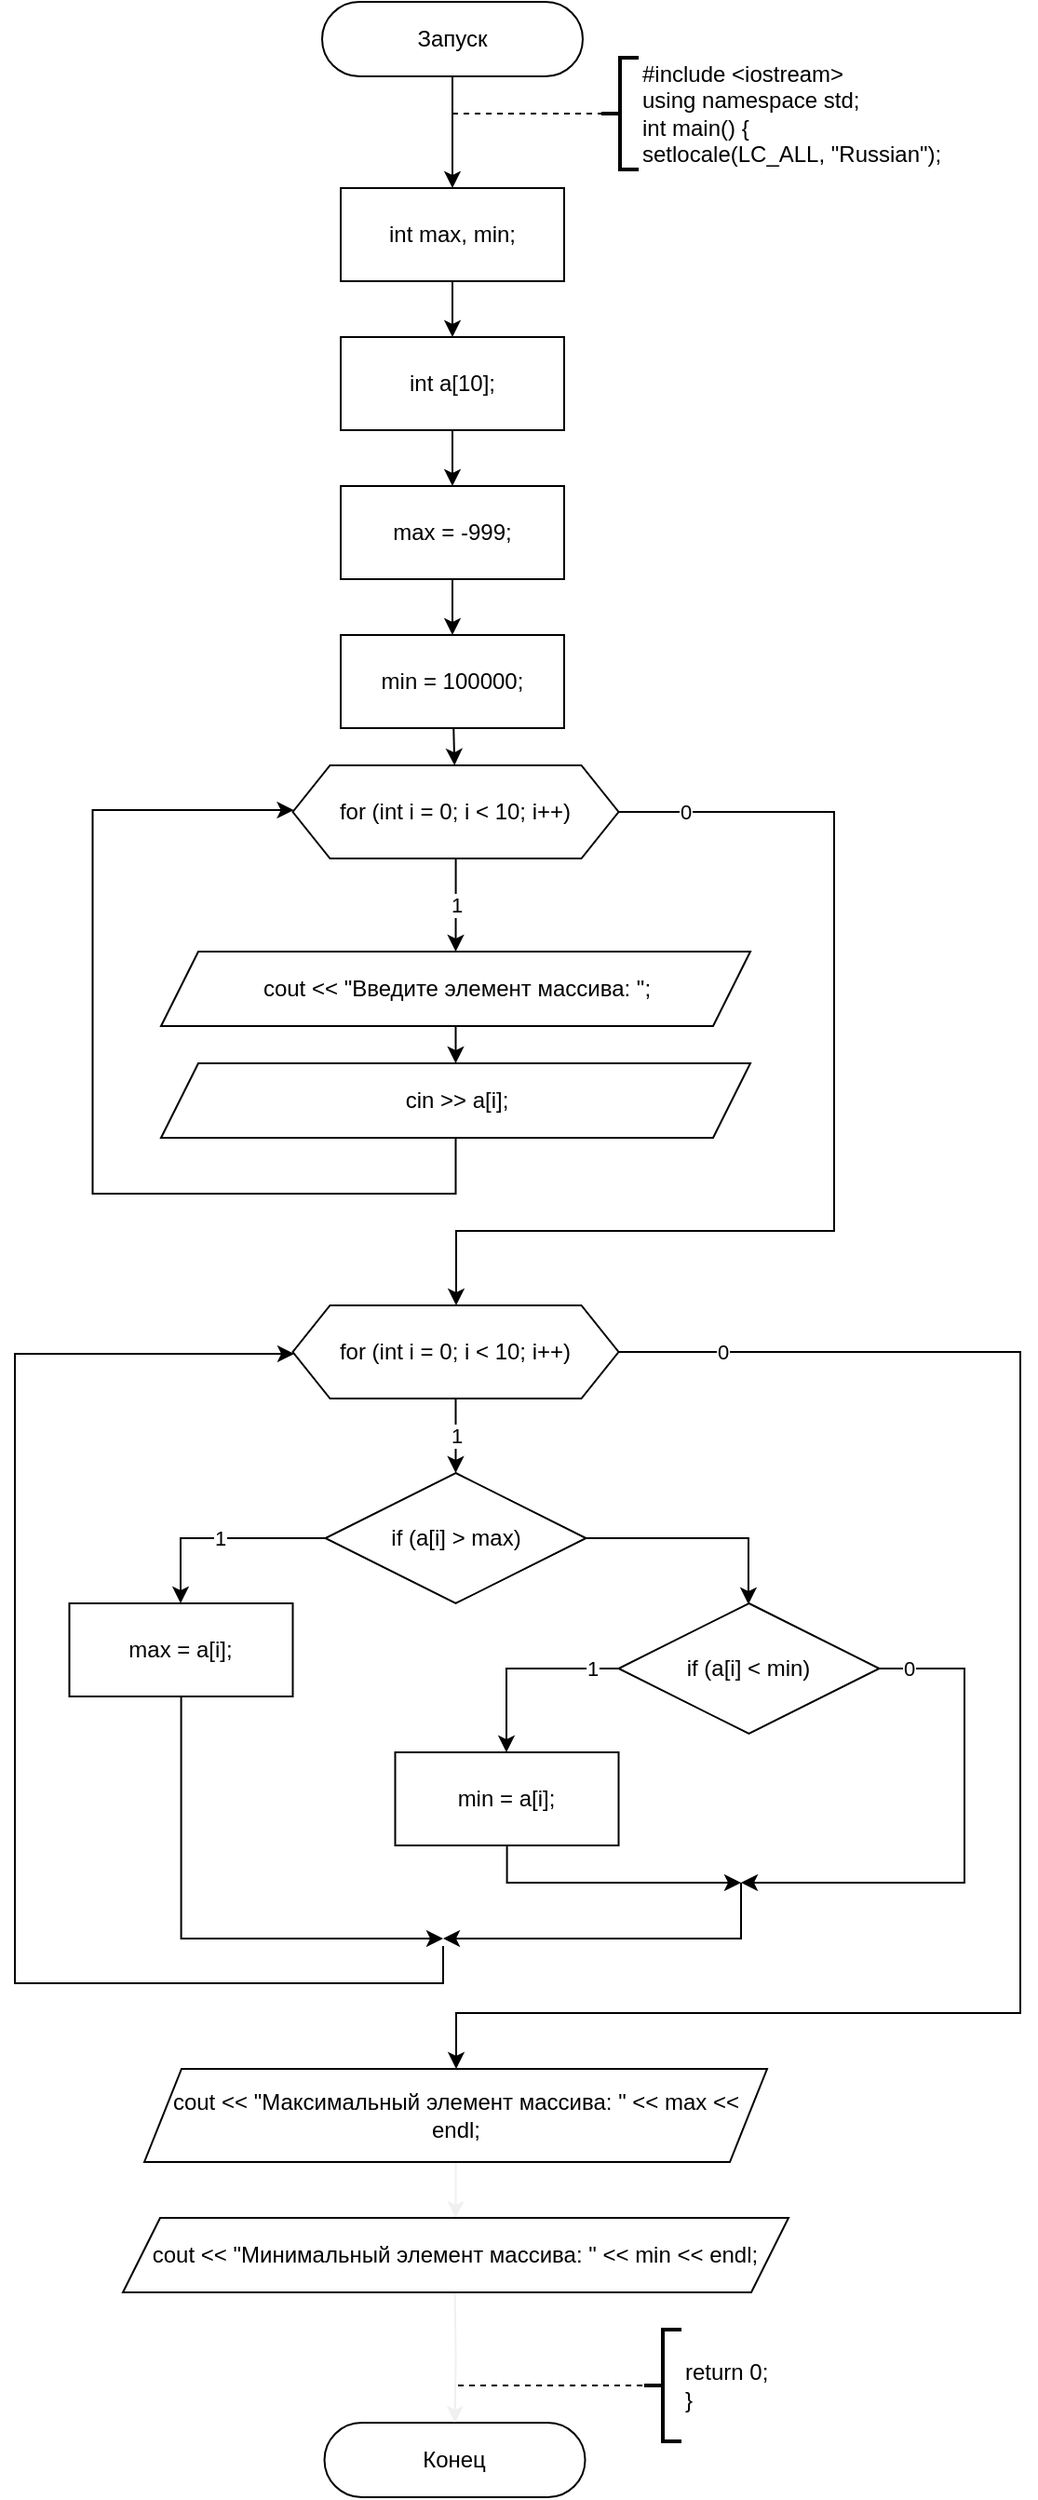 <mxfile version="13.9.9" type="device"><diagram id="Srvn2j_TXdmWelFDXckb" name="Страница 1"><mxGraphModel dx="852" dy="494" grid="1" gridSize="10" guides="1" tooltips="1" connect="0" arrows="1" fold="1" page="1" pageScale="1" pageWidth="827" pageHeight="1169" math="0" shadow="0"><root><mxCell id="0"/><mxCell id="1" parent="0"/><mxCell id="2" style="edgeStyle=orthogonalEdgeStyle;rounded=0;orthogonalLoop=1;jettySize=auto;html=1;" parent="1" source="3" target="4" edge="1"><mxGeometry relative="1" as="geometry"/></mxCell><mxCell id="3" value="Запуск" style="rounded=1;whiteSpace=wrap;html=1;arcSize=50;" parent="1" vertex="1"><mxGeometry x="305" y="20" width="140" height="40" as="geometry"/></mxCell><mxCell id="195" style="edgeStyle=none;html=1;" parent="1" source="4" edge="1"><mxGeometry relative="1" as="geometry"><mxPoint x="375" y="200" as="targetPoint"/></mxGeometry></mxCell><mxCell id="4" value="int max, min;" style="rounded=0;whiteSpace=wrap;html=1;" parent="1" vertex="1"><mxGeometry x="315" y="120" width="120" height="50" as="geometry"/></mxCell><mxCell id="5" value="#include &amp;lt;iostream&amp;gt;&lt;br&gt;using namespace std;&lt;br&gt;int main() {&lt;br&gt;setlocale(LC_ALL, &quot;Russian&quot;);" style="strokeWidth=2;html=1;shape=mxgraph.flowchart.annotation_2;align=left;labelPosition=right;pointerEvents=1;" parent="1" vertex="1"><mxGeometry x="455" y="50" width="20" height="60" as="geometry"/></mxCell><mxCell id="6" value="" style="endArrow=none;dashed=1;html=1;entryX=0;entryY=0.5;entryDx=0;entryDy=0;entryPerimeter=0;" parent="1" target="5" edge="1"><mxGeometry width="50" height="50" relative="1" as="geometry"><mxPoint x="375" y="80" as="sourcePoint"/><mxPoint x="465" y="70" as="targetPoint"/></mxGeometry></mxCell><mxCell id="7" value="Конец" style="rounded=1;whiteSpace=wrap;html=1;arcSize=50;" parent="1" vertex="1"><mxGeometry x="306.26" y="1320" width="140" height="40" as="geometry"/></mxCell><mxCell id="10" value="return 0;&lt;br&gt;}" style="strokeWidth=2;html=1;shape=mxgraph.flowchart.annotation_2;align=left;labelPosition=right;pointerEvents=1;" parent="1" vertex="1"><mxGeometry x="478.01" y="1270" width="20" height="60" as="geometry"/></mxCell><mxCell id="11" value="" style="endArrow=none;dashed=1;html=1;entryX=0;entryY=0.5;entryDx=0;entryDy=0;entryPerimeter=0;" parent="1" edge="1"><mxGeometry width="50" height="50" relative="1" as="geometry"><mxPoint x="378.01" y="1300" as="sourcePoint"/><mxPoint x="478.01" y="1300" as="targetPoint"/></mxGeometry></mxCell><mxCell id="236" style="edgeStyle=none;html=1;" parent="1" source="234" edge="1"><mxGeometry relative="1" as="geometry"><mxPoint x="375" y="280" as="targetPoint"/></mxGeometry></mxCell><mxCell id="234" value="int a[10];" style="rounded=0;whiteSpace=wrap;html=1;" parent="1" vertex="1"><mxGeometry x="315" y="200" width="120" height="50" as="geometry"/></mxCell><mxCell id="314" value="" style="edgeStyle=none;html=1;" parent="1" source="252" target="312" edge="1"><mxGeometry relative="1" as="geometry"/></mxCell><mxCell id="252" value="max = -999;" style="rounded=0;whiteSpace=wrap;html=1;" parent="1" vertex="1"><mxGeometry x="315" y="280" width="120" height="50" as="geometry"/></mxCell><mxCell id="305" style="edgeStyle=orthogonalEdgeStyle;rounded=0;html=1;strokeColor=#f0f0f0;" parent="1" source="301" target="303" edge="1"><mxGeometry relative="1" as="geometry"/></mxCell><mxCell id="301" value="cout &amp;lt;&amp;lt; &quot;Максимальный элемент массива: &quot; &amp;lt;&amp;lt; max &amp;lt;&amp;lt; endl;" style="shape=parallelogram;perimeter=parallelogramPerimeter;whiteSpace=wrap;html=1;fixedSize=1;" parent="1" vertex="1"><mxGeometry x="209.51" y="1130" width="334.49" height="50" as="geometry"/></mxCell><mxCell id="307" style="edgeStyle=orthogonalEdgeStyle;rounded=0;html=1;strokeColor=#f0f0f0;" parent="1" target="7" edge="1"><mxGeometry relative="1" as="geometry"><mxPoint x="376.31" y="1250" as="sourcePoint"/></mxGeometry></mxCell><mxCell id="303" value="cout &amp;lt;&amp;lt; &quot;Минимальный элемент массива: &quot; &amp;lt;&amp;lt; min &amp;lt;&amp;lt; endl;" style="shape=parallelogram;perimeter=parallelogramPerimeter;whiteSpace=wrap;html=1;fixedSize=1;" parent="1" vertex="1"><mxGeometry x="198.01" y="1210" width="357.49" height="40" as="geometry"/></mxCell><mxCell id="328" value="" style="edgeStyle=none;html=1;rounded=0;" parent="1" source="312" target="317" edge="1"><mxGeometry relative="1" as="geometry"/></mxCell><mxCell id="312" value="min = 100000;" style="rounded=0;whiteSpace=wrap;html=1;" parent="1" vertex="1"><mxGeometry x="315" y="360" width="120" height="50" as="geometry"/></mxCell><mxCell id="316" value="1" style="edgeStyle=orthogonalEdgeStyle;html=1;" parent="1" source="317" target="319" edge="1"><mxGeometry relative="1" as="geometry"/></mxCell><mxCell id="331" value="0" style="edgeStyle=orthogonalEdgeStyle;rounded=0;html=1;" parent="1" source="317" target="329" edge="1"><mxGeometry x="-0.877" relative="1" as="geometry"><Array as="points"><mxPoint x="580" y="455"/><mxPoint x="580" y="680"/><mxPoint x="377" y="680"/></Array><mxPoint as="offset"/></mxGeometry></mxCell><mxCell id="317" value="for (int i = 0; i &amp;lt; 10; i++)" style="shape=hexagon;perimeter=hexagonPerimeter2;whiteSpace=wrap;html=1;fixedSize=1;" parent="1" vertex="1"><mxGeometry x="289.25" y="430" width="175" height="50" as="geometry"/></mxCell><mxCell id="318" value="" style="edgeStyle=orthogonalEdgeStyle;html=1;" parent="1" source="319" target="321" edge="1"><mxGeometry relative="1" as="geometry"/></mxCell><mxCell id="319" value="cout &amp;lt;&amp;lt; &quot;Введите элемент массива: &quot;;" style="shape=parallelogram;perimeter=parallelogramPerimeter;whiteSpace=wrap;html=1;fixedSize=1;" parent="1" vertex="1"><mxGeometry x="218.5" y="530" width="316.5" height="40" as="geometry"/></mxCell><mxCell id="320" style="edgeStyle=orthogonalEdgeStyle;html=1;entryX=0.003;entryY=0.48;entryDx=0;entryDy=0;entryPerimeter=0;rounded=0;" parent="1" source="321" target="317" edge="1"><mxGeometry relative="1" as="geometry"><Array as="points"><mxPoint x="376.75" y="660"/><mxPoint x="181.75" y="660"/><mxPoint x="181.75" y="454"/></Array></mxGeometry></mxCell><mxCell id="321" value="cin &amp;gt;&amp;gt; a[i];" style="shape=parallelogram;perimeter=parallelogramPerimeter;whiteSpace=wrap;html=1;fixedSize=1;" parent="1" vertex="1"><mxGeometry x="218.5" y="590" width="316.5" height="40" as="geometry"/></mxCell><mxCell id="333" value="1" style="edgeStyle=orthogonalEdgeStyle;rounded=0;html=1;" parent="1" source="329" target="332" edge="1"><mxGeometry relative="1" as="geometry"/></mxCell><mxCell id="351" value="0" style="edgeStyle=orthogonalEdgeStyle;rounded=0;html=1;" parent="1" source="329" target="301" edge="1"><mxGeometry x="-0.877" relative="1" as="geometry"><Array as="points"><mxPoint x="680" y="745"/><mxPoint x="680" y="1100"/><mxPoint x="377" y="1100"/></Array><mxPoint as="offset"/></mxGeometry></mxCell><mxCell id="329" value="for (int i = 0; i &amp;lt; 10; i++)" style="shape=hexagon;perimeter=hexagonPerimeter2;whiteSpace=wrap;html=1;fixedSize=1;" parent="1" vertex="1"><mxGeometry x="289.25" y="720" width="175" height="50" as="geometry"/></mxCell><mxCell id="337" value="1" style="edgeStyle=orthogonalEdgeStyle;rounded=0;html=1;" parent="1" source="332" target="334" edge="1"><mxGeometry relative="1" as="geometry"><Array as="points"><mxPoint x="229" y="845"/></Array></mxGeometry></mxCell><mxCell id="341" style="edgeStyle=orthogonalEdgeStyle;rounded=0;html=1;entryX=0.498;entryY=0.007;entryDx=0;entryDy=0;entryPerimeter=0;" parent="1" source="332" target="339" edge="1"><mxGeometry relative="1" as="geometry"/></mxCell><mxCell id="332" value="if (a[i] &gt; max)" style="rhombus;whiteSpace=wrap;html=1;" parent="1" vertex="1"><mxGeometry x="306.75" y="810" width="140" height="70" as="geometry"/></mxCell><mxCell id="348" style="edgeStyle=orthogonalEdgeStyle;rounded=0;html=1;" parent="1" source="334" edge="1"><mxGeometry relative="1" as="geometry"><mxPoint x="370" y="1060" as="targetPoint"/><Array as="points"><mxPoint x="229" y="1060"/></Array></mxGeometry></mxCell><mxCell id="334" value="max = a[i];" style="rounded=0;whiteSpace=wrap;html=1;" parent="1" vertex="1"><mxGeometry x="169.25" y="880" width="120" height="50" as="geometry"/></mxCell><mxCell id="344" value="1" style="edgeStyle=orthogonalEdgeStyle;rounded=0;html=1;" parent="1" source="339" target="342" edge="1"><mxGeometry x="-0.729" relative="1" as="geometry"><Array as="points"><mxPoint x="404" y="915"/></Array><mxPoint as="offset"/></mxGeometry></mxCell><mxCell id="345" value="0" style="edgeStyle=orthogonalEdgeStyle;rounded=0;html=1;" parent="1" source="339" edge="1"><mxGeometry x="-0.886" relative="1" as="geometry"><mxPoint x="530" y="1030" as="targetPoint"/><Array as="points"><mxPoint x="650" y="915"/><mxPoint x="650" y="1030"/></Array><mxPoint as="offset"/></mxGeometry></mxCell><mxCell id="339" value="if (a[i] &amp;lt; min)" style="rhombus;whiteSpace=wrap;html=1;" parent="1" vertex="1"><mxGeometry x="464.25" y="880" width="140" height="70" as="geometry"/></mxCell><mxCell id="347" style="edgeStyle=orthogonalEdgeStyle;rounded=0;html=1;" parent="1" source="342" edge="1"><mxGeometry relative="1" as="geometry"><mxPoint x="530" y="1030" as="targetPoint"/><Array as="points"><mxPoint x="404" y="1030"/></Array></mxGeometry></mxCell><mxCell id="342" value="min = a[i];" style="rounded=0;whiteSpace=wrap;html=1;" parent="1" vertex="1"><mxGeometry x="344.25" y="960" width="120" height="50" as="geometry"/></mxCell><mxCell id="349" value="" style="endArrow=classic;html=1;rounded=0;" parent="1" edge="1"><mxGeometry width="50" height="50" relative="1" as="geometry"><mxPoint x="530" y="1030" as="sourcePoint"/><mxPoint x="370" y="1060" as="targetPoint"/><Array as="points"><mxPoint x="530" y="1060"/></Array></mxGeometry></mxCell><mxCell id="350" value="" style="endArrow=classic;html=1;rounded=0;" parent="1" edge="1"><mxGeometry width="50" height="50" relative="1" as="geometry"><mxPoint x="370" y="1064" as="sourcePoint"/><mxPoint x="290" y="746" as="targetPoint"/><Array as="points"><mxPoint x="370" y="1084"/><mxPoint x="140" y="1084"/><mxPoint x="140" y="746"/></Array></mxGeometry></mxCell></root></mxGraphModel></diagram></mxfile>
